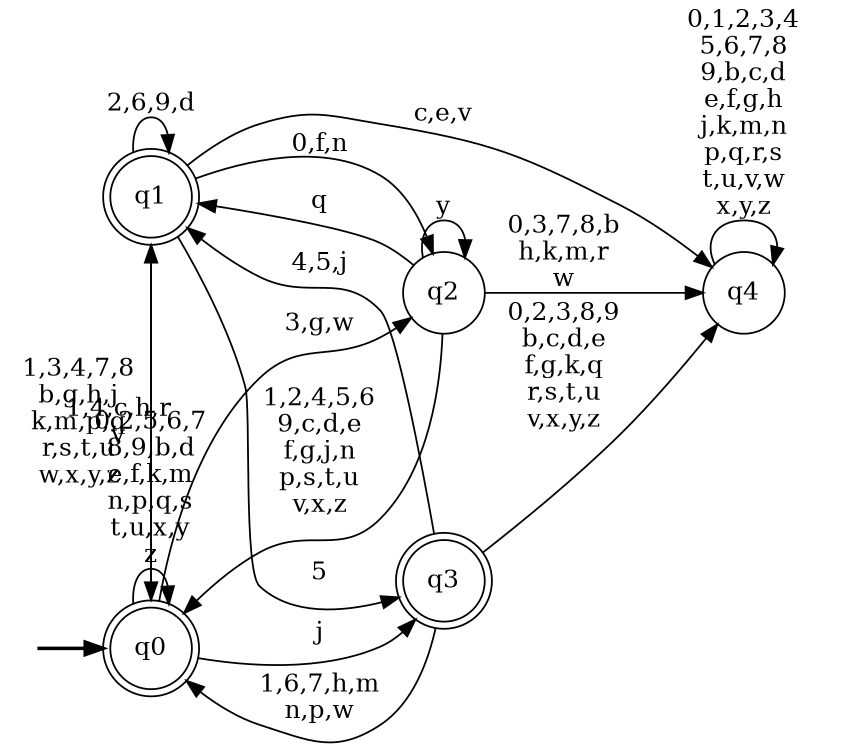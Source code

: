 digraph BlueStar {
__start0 [style = invis, shape = none, label = "", width = 0, height = 0];

rankdir=LR;
size="8,5";

s0 [style="rounded,filled", color="black", fillcolor="white" shape="doublecircle", label="q0"];
s1 [style="rounded,filled", color="black", fillcolor="white" shape="doublecircle", label="q1"];
s2 [style="filled", color="black", fillcolor="white" shape="circle", label="q2"];
s3 [style="rounded,filled", color="black", fillcolor="white" shape="doublecircle", label="q3"];
s4 [style="filled", color="black", fillcolor="white" shape="circle", label="q4"];
subgraph cluster_main { 
	graph [pad=".75", ranksep="0.15", nodesep="0.15"];
	 style=invis; 
	__start0 -> s0 [penwidth=2];
}
s0 -> s0 [label="0,2,5,6,7\n8,9,b,d\ne,f,k,m\nn,p,q,s\nt,u,x,y\nz"];
s0 -> s1 [label="1,4,c,h,r\nv"];
s0 -> s2 [label="3,g,w"];
s0 -> s3 [label="j"];
s1 -> s0 [label="1,3,4,7,8\nb,g,h,j\nk,m,p,q\nr,s,t,u\nw,x,y,z"];
s1 -> s1 [label="2,6,9,d"];
s1 -> s2 [label="0,f,n"];
s1 -> s3 [label="5"];
s1 -> s4 [label="c,e,v"];
s2 -> s0 [label="1,2,4,5,6\n9,c,d,e\nf,g,j,n\np,s,t,u\nv,x,z"];
s2 -> s1 [label="q"];
s2 -> s2 [label="y"];
s2 -> s4 [label="0,3,7,8,b\nh,k,m,r\nw"];
s3 -> s0 [label="1,6,7,h,m\nn,p,w"];
s3 -> s1 [label="4,5,j"];
s3 -> s4 [label="0,2,3,8,9\nb,c,d,e\nf,g,k,q\nr,s,t,u\nv,x,y,z"];
s4 -> s4 [label="0,1,2,3,4\n5,6,7,8\n9,b,c,d\ne,f,g,h\nj,k,m,n\np,q,r,s\nt,u,v,w\nx,y,z"];

}